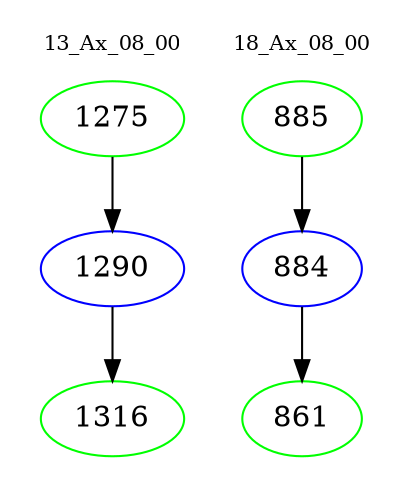 digraph{
subgraph cluster_0 {
color = white
label = "13_Ax_08_00";
fontsize=10;
T0_1275 [label="1275", color="green"]
T0_1275 -> T0_1290 [color="black"]
T0_1290 [label="1290", color="blue"]
T0_1290 -> T0_1316 [color="black"]
T0_1316 [label="1316", color="green"]
}
subgraph cluster_1 {
color = white
label = "18_Ax_08_00";
fontsize=10;
T1_885 [label="885", color="green"]
T1_885 -> T1_884 [color="black"]
T1_884 [label="884", color="blue"]
T1_884 -> T1_861 [color="black"]
T1_861 [label="861", color="green"]
}
}
